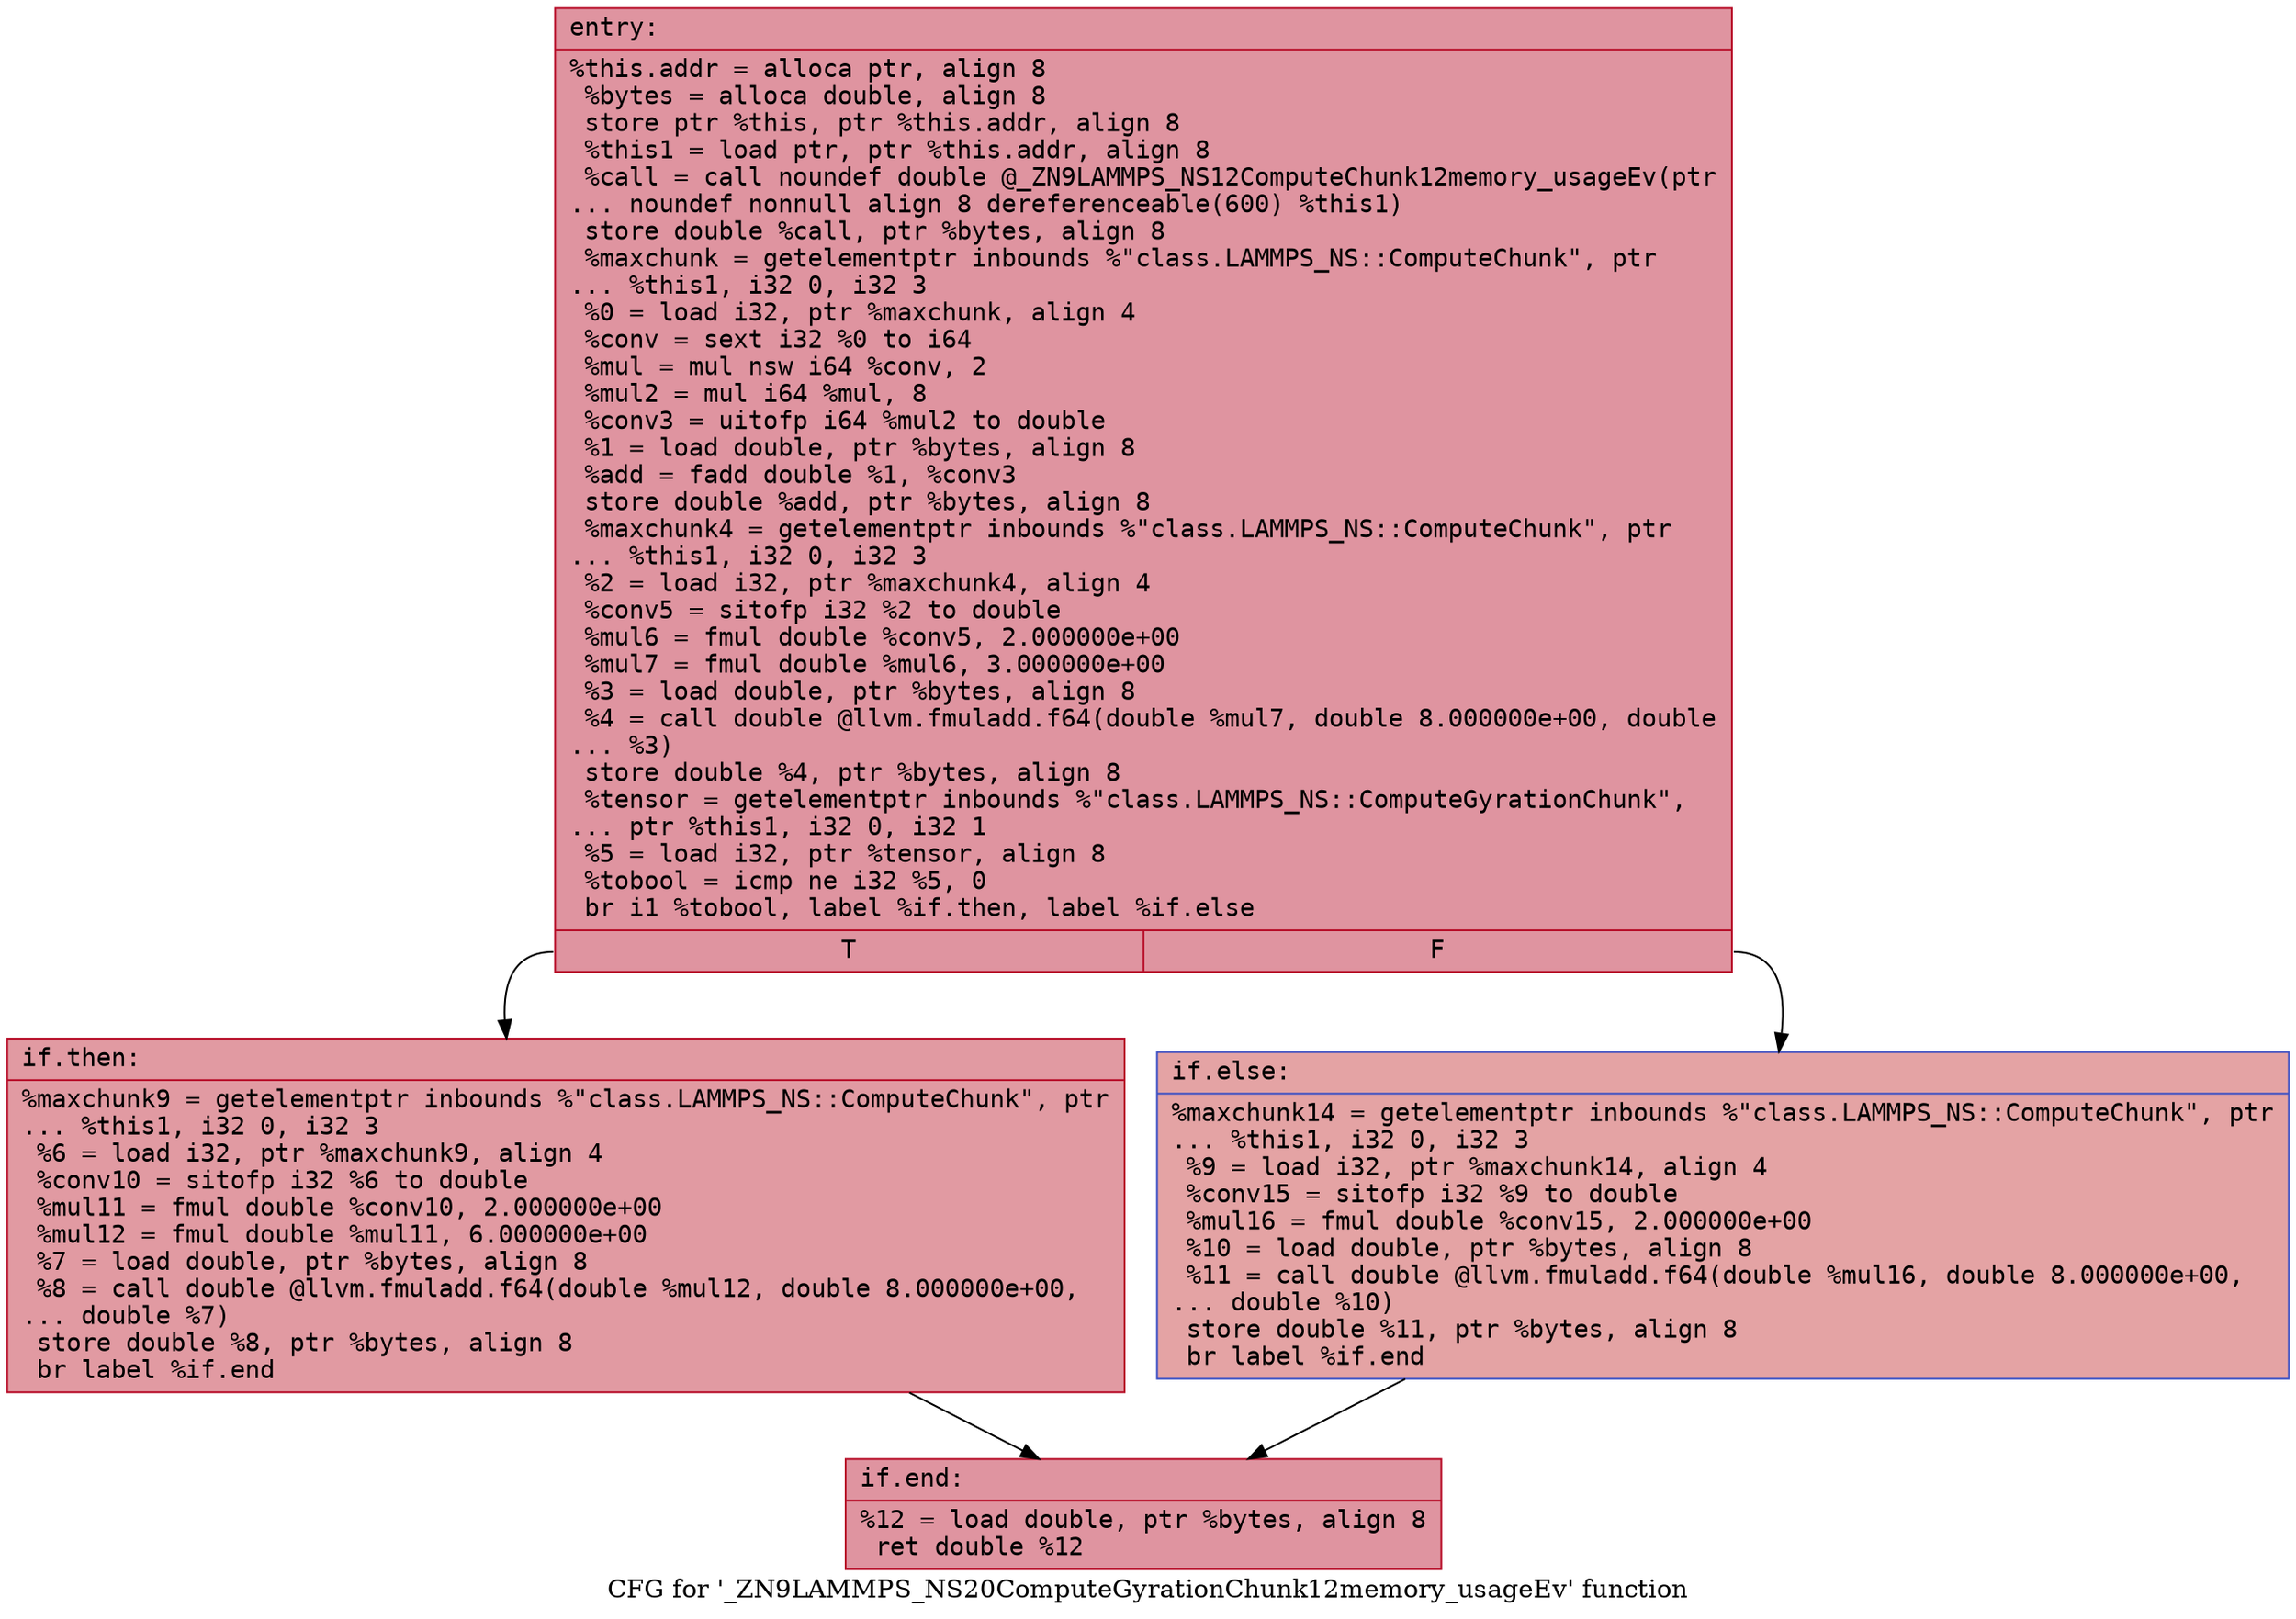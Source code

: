 digraph "CFG for '_ZN9LAMMPS_NS20ComputeGyrationChunk12memory_usageEv' function" {
	label="CFG for '_ZN9LAMMPS_NS20ComputeGyrationChunk12memory_usageEv' function";

	Node0x5561dfa4eaf0 [shape=record,color="#b70d28ff", style=filled, fillcolor="#b70d2870" fontname="Courier",label="{entry:\l|  %this.addr = alloca ptr, align 8\l  %bytes = alloca double, align 8\l  store ptr %this, ptr %this.addr, align 8\l  %this1 = load ptr, ptr %this.addr, align 8\l  %call = call noundef double @_ZN9LAMMPS_NS12ComputeChunk12memory_usageEv(ptr\l... noundef nonnull align 8 dereferenceable(600) %this1)\l  store double %call, ptr %bytes, align 8\l  %maxchunk = getelementptr inbounds %\"class.LAMMPS_NS::ComputeChunk\", ptr\l... %this1, i32 0, i32 3\l  %0 = load i32, ptr %maxchunk, align 4\l  %conv = sext i32 %0 to i64\l  %mul = mul nsw i64 %conv, 2\l  %mul2 = mul i64 %mul, 8\l  %conv3 = uitofp i64 %mul2 to double\l  %1 = load double, ptr %bytes, align 8\l  %add = fadd double %1, %conv3\l  store double %add, ptr %bytes, align 8\l  %maxchunk4 = getelementptr inbounds %\"class.LAMMPS_NS::ComputeChunk\", ptr\l... %this1, i32 0, i32 3\l  %2 = load i32, ptr %maxchunk4, align 4\l  %conv5 = sitofp i32 %2 to double\l  %mul6 = fmul double %conv5, 2.000000e+00\l  %mul7 = fmul double %mul6, 3.000000e+00\l  %3 = load double, ptr %bytes, align 8\l  %4 = call double @llvm.fmuladd.f64(double %mul7, double 8.000000e+00, double\l... %3)\l  store double %4, ptr %bytes, align 8\l  %tensor = getelementptr inbounds %\"class.LAMMPS_NS::ComputeGyrationChunk\",\l... ptr %this1, i32 0, i32 1\l  %5 = load i32, ptr %tensor, align 8\l  %tobool = icmp ne i32 %5, 0\l  br i1 %tobool, label %if.then, label %if.else\l|{<s0>T|<s1>F}}"];
	Node0x5561dfa4eaf0:s0 -> Node0x5561dfa32fa0[tooltip="entry -> if.then\nProbability 62.50%" ];
	Node0x5561dfa4eaf0:s1 -> Node0x5561dfa77830[tooltip="entry -> if.else\nProbability 37.50%" ];
	Node0x5561dfa32fa0 [shape=record,color="#b70d28ff", style=filled, fillcolor="#bb1b2c70" fontname="Courier",label="{if.then:\l|  %maxchunk9 = getelementptr inbounds %\"class.LAMMPS_NS::ComputeChunk\", ptr\l... %this1, i32 0, i32 3\l  %6 = load i32, ptr %maxchunk9, align 4\l  %conv10 = sitofp i32 %6 to double\l  %mul11 = fmul double %conv10, 2.000000e+00\l  %mul12 = fmul double %mul11, 6.000000e+00\l  %7 = load double, ptr %bytes, align 8\l  %8 = call double @llvm.fmuladd.f64(double %mul12, double 8.000000e+00,\l... double %7)\l  store double %8, ptr %bytes, align 8\l  br label %if.end\l}"];
	Node0x5561dfa32fa0 -> Node0x5561dfa77f40[tooltip="if.then -> if.end\nProbability 100.00%" ];
	Node0x5561dfa77830 [shape=record,color="#3d50c3ff", style=filled, fillcolor="#c32e3170" fontname="Courier",label="{if.else:\l|  %maxchunk14 = getelementptr inbounds %\"class.LAMMPS_NS::ComputeChunk\", ptr\l... %this1, i32 0, i32 3\l  %9 = load i32, ptr %maxchunk14, align 4\l  %conv15 = sitofp i32 %9 to double\l  %mul16 = fmul double %conv15, 2.000000e+00\l  %10 = load double, ptr %bytes, align 8\l  %11 = call double @llvm.fmuladd.f64(double %mul16, double 8.000000e+00,\l... double %10)\l  store double %11, ptr %bytes, align 8\l  br label %if.end\l}"];
	Node0x5561dfa77830 -> Node0x5561dfa77f40[tooltip="if.else -> if.end\nProbability 100.00%" ];
	Node0x5561dfa77f40 [shape=record,color="#b70d28ff", style=filled, fillcolor="#b70d2870" fontname="Courier",label="{if.end:\l|  %12 = load double, ptr %bytes, align 8\l  ret double %12\l}"];
}

